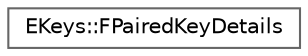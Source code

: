 digraph "Graphical Class Hierarchy"
{
 // INTERACTIVE_SVG=YES
 // LATEX_PDF_SIZE
  bgcolor="transparent";
  edge [fontname=Helvetica,fontsize=10,labelfontname=Helvetica,labelfontsize=10];
  node [fontname=Helvetica,fontsize=10,shape=box,height=0.2,width=0.4];
  rankdir="LR";
  Node0 [id="Node000000",label="EKeys::FPairedKeyDetails",height=0.2,width=0.4,color="grey40", fillcolor="white", style="filled",URL="$df/dbc/structEKeys_1_1FPairedKeyDetails.html",tooltip="Stores some data which make up a pair from the \"root\" key of the pair."];
}
